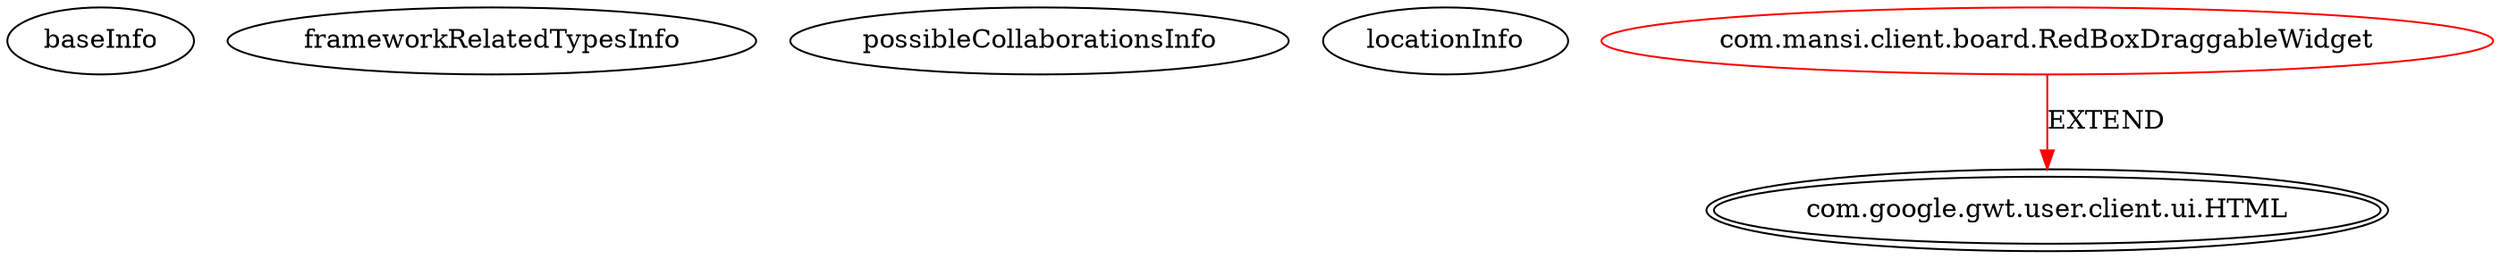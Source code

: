 digraph {
baseInfo[graphId=3697,category="extension_graph",isAnonymous=false,possibleRelation=false]
frameworkRelatedTypesInfo[0="com.google.gwt.user.client.ui.HTML"]
possibleCollaborationsInfo[]
locationInfo[projectName="mansiT-UiBinder",filePath="/mansiT-UiBinder/UiBinder-master/uibinder/src/com/mansi/client/board/RedBoxDraggableWidget.java",contextSignature="RedBoxDraggableWidget",graphId="3697"]
0[label="com.mansi.client.board.RedBoxDraggableWidget",vertexType="ROOT_CLIENT_CLASS_DECLARATION",isFrameworkType=false,color=red]
1[label="com.google.gwt.user.client.ui.HTML",vertexType="FRAMEWORK_CLASS_TYPE",isFrameworkType=true,peripheries=2]
0->1[label="EXTEND",color=red]
}
